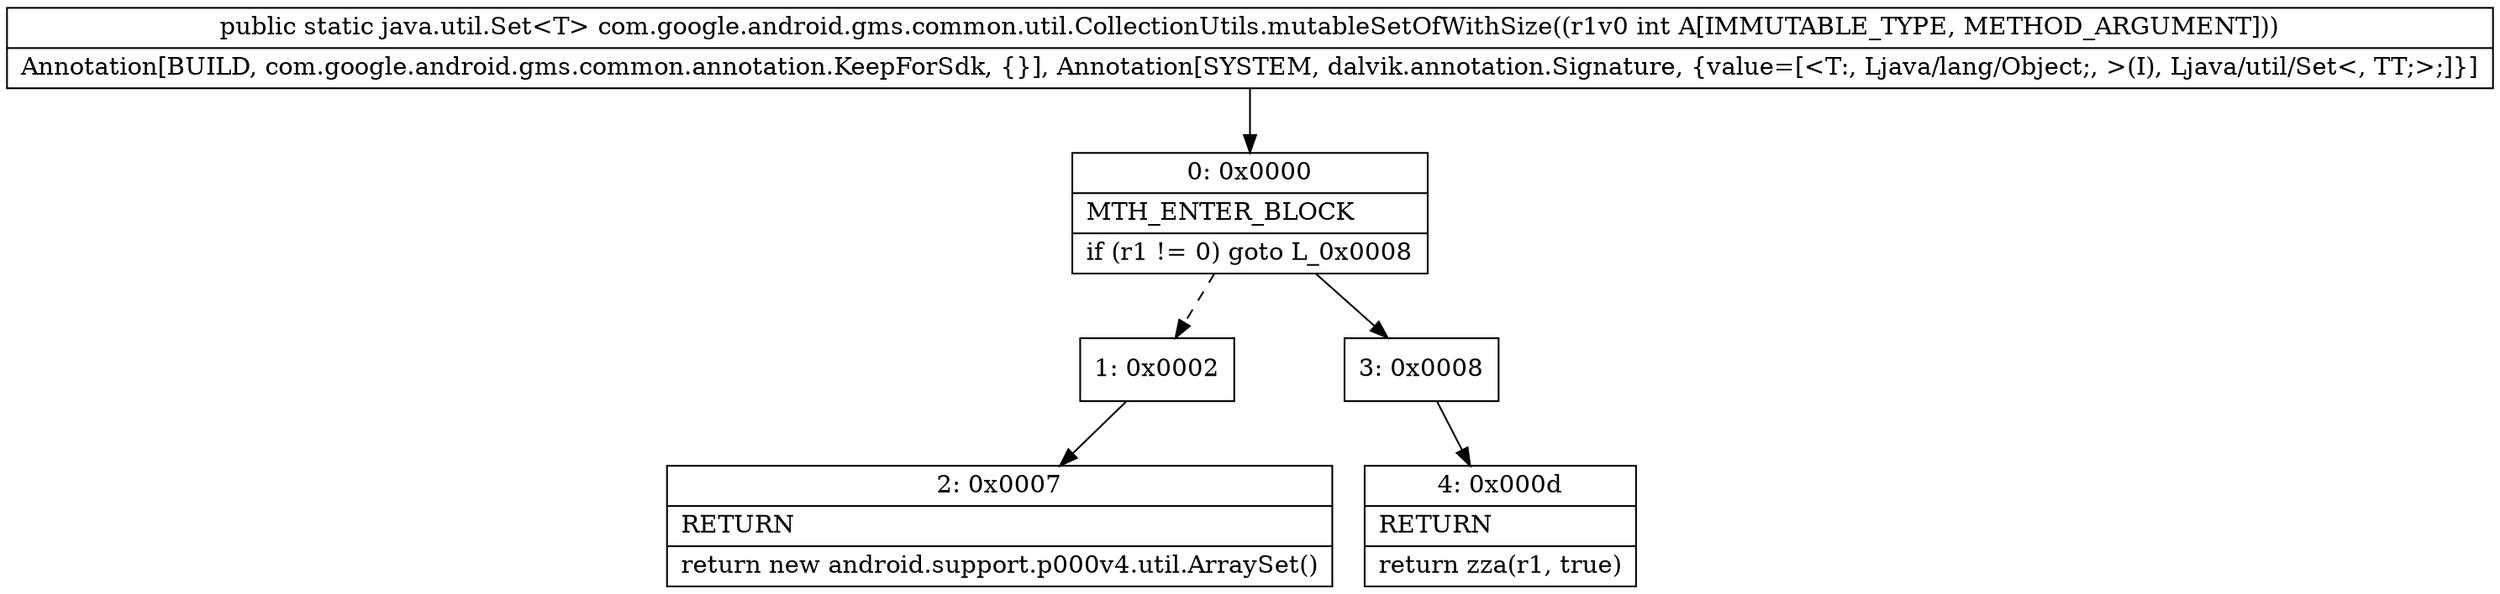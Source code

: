 digraph "CFG forcom.google.android.gms.common.util.CollectionUtils.mutableSetOfWithSize(I)Ljava\/util\/Set;" {
Node_0 [shape=record,label="{0\:\ 0x0000|MTH_ENTER_BLOCK\l|if (r1 != 0) goto L_0x0008\l}"];
Node_1 [shape=record,label="{1\:\ 0x0002}"];
Node_2 [shape=record,label="{2\:\ 0x0007|RETURN\l|return new android.support.p000v4.util.ArraySet()\l}"];
Node_3 [shape=record,label="{3\:\ 0x0008}"];
Node_4 [shape=record,label="{4\:\ 0x000d|RETURN\l|return zza(r1, true)\l}"];
MethodNode[shape=record,label="{public static java.util.Set\<T\> com.google.android.gms.common.util.CollectionUtils.mutableSetOfWithSize((r1v0 int A[IMMUTABLE_TYPE, METHOD_ARGUMENT]))  | Annotation[BUILD, com.google.android.gms.common.annotation.KeepForSdk, \{\}], Annotation[SYSTEM, dalvik.annotation.Signature, \{value=[\<T:, Ljava\/lang\/Object;, \>(I), Ljava\/util\/Set\<, TT;\>;]\}]\l}"];
MethodNode -> Node_0;
Node_0 -> Node_1[style=dashed];
Node_0 -> Node_3;
Node_1 -> Node_2;
Node_3 -> Node_4;
}

